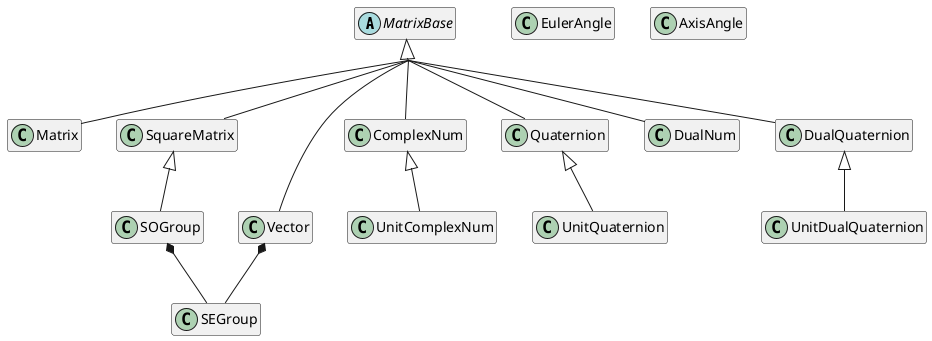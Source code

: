 @startuml object_hierarchy

hide members
skinparam groupInheritance 2

abstract class MatrixBase
class Matrix
class SquareMatrix
class Vector
class ComplexNum
class Quaternion
class DualNum
class DualQuaternion
class UnitComplexNum
class UnitQuaternion
class SOGroup
class UnitDualQuaternion
class SEGroup
class EulerAngle
class AxisAngle


MatrixBase <|-- Matrix
MatrixBase <|-- SquareMatrix
MatrixBase <|-- Vector
MatrixBase <|-- ComplexNum
MatrixBase <|-- Quaternion
MatrixBase <|-- DualNum
MatrixBase <|-- DualQuaternion

SquareMatrix <|-- SOGroup
ComplexNum <|-- UnitComplexNum
Quaternion <|-- UnitQuaternion
DualQuaternion <|-- UnitDualQuaternion

SOGroup *-- SEGroup
Vector *-- SEGroup
@enduml